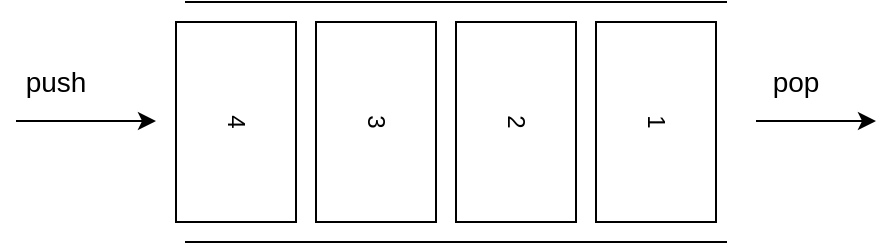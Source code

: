 <mxfile version="14.4.3" type="device"><diagram id="2rQoj_M6a8H4B2dlfiXq" name="페이지-1"><mxGraphModel dx="1422" dy="822" grid="1" gridSize="10" guides="1" tooltips="1" connect="1" arrows="1" fold="1" page="1" pageScale="1" pageWidth="827" pageHeight="1169" math="0" shadow="0"><root><mxCell id="0"/><mxCell id="1" parent="0"/><mxCell id="1VAYCQLyVjqmkRRSHj5B-6" value="" style="edgeStyle=orthogonalEdgeStyle;rounded=0;orthogonalLoop=1;jettySize=auto;html=1;entryX=0.5;entryY=1;entryDx=0;entryDy=0;" parent="1" edge="1"><mxGeometry relative="1" as="geometry"><mxPoint x="75" y="740" as="targetPoint"/><Array as="points"><mxPoint x="745" y="800"/><mxPoint x="75" y="800"/></Array></mxGeometry></mxCell><mxCell id="_z7ZsTxZHejrLuqxhYM_-1" value="" style="shape=partialRectangle;whiteSpace=wrap;html=1;top=0;bottom=0;fillColor=none;rotation=90;" parent="1" vertex="1"><mxGeometry x="200" y="-30" width="120" height="270" as="geometry"/></mxCell><mxCell id="_z7ZsTxZHejrLuqxhYM_-4" value="3" style="rounded=0;whiteSpace=wrap;html=1;rotation=90;" parent="1" vertex="1"><mxGeometry x="170" y="75" width="100" height="60" as="geometry"/></mxCell><mxCell id="_z7ZsTxZHejrLuqxhYM_-5" value="2" style="rounded=0;whiteSpace=wrap;html=1;rotation=90;" parent="1" vertex="1"><mxGeometry x="240" y="75" width="100" height="60" as="geometry"/></mxCell><mxCell id="_z7ZsTxZHejrLuqxhYM_-6" value="1" style="rounded=0;whiteSpace=wrap;html=1;rotation=90;" parent="1" vertex="1"><mxGeometry x="310" y="75" width="100" height="60" as="geometry"/></mxCell><mxCell id="_z7ZsTxZHejrLuqxhYM_-7" value="" style="endArrow=classic;html=1;" parent="1" edge="1"><mxGeometry width="50" height="50" relative="1" as="geometry"><mxPoint x="410" y="104.5" as="sourcePoint"/><mxPoint x="470" y="104.5" as="targetPoint"/></mxGeometry></mxCell><mxCell id="_z7ZsTxZHejrLuqxhYM_-10" value="" style="endArrow=classic;html=1;" parent="1" edge="1"><mxGeometry width="50" height="50" relative="1" as="geometry"><mxPoint x="40" y="104.5" as="sourcePoint"/><mxPoint x="110" y="104.5" as="targetPoint"/></mxGeometry></mxCell><mxCell id="_z7ZsTxZHejrLuqxhYM_-11" value="&lt;font style=&quot;font-size: 14px&quot;&gt;push&lt;/font&gt;" style="text;html=1;strokeColor=none;fillColor=none;align=center;verticalAlign=middle;whiteSpace=wrap;rounded=0;" parent="1" vertex="1"><mxGeometry x="40" y="75" width="40" height="20" as="geometry"/></mxCell><mxCell id="_z7ZsTxZHejrLuqxhYM_-12" value="&lt;font style=&quot;font-size: 14px&quot;&gt;pop&lt;br&gt;&lt;/font&gt;" style="text;html=1;strokeColor=none;fillColor=none;align=center;verticalAlign=middle;whiteSpace=wrap;rounded=0;" parent="1" vertex="1"><mxGeometry x="410" y="75" width="40" height="20" as="geometry"/></mxCell><mxCell id="E2S6roVVFNaASIlwUEdd-1" value="4" style="rounded=0;whiteSpace=wrap;html=1;rotation=90;" vertex="1" parent="1"><mxGeometry x="100" y="75" width="100" height="60" as="geometry"/></mxCell></root></mxGraphModel></diagram></mxfile>